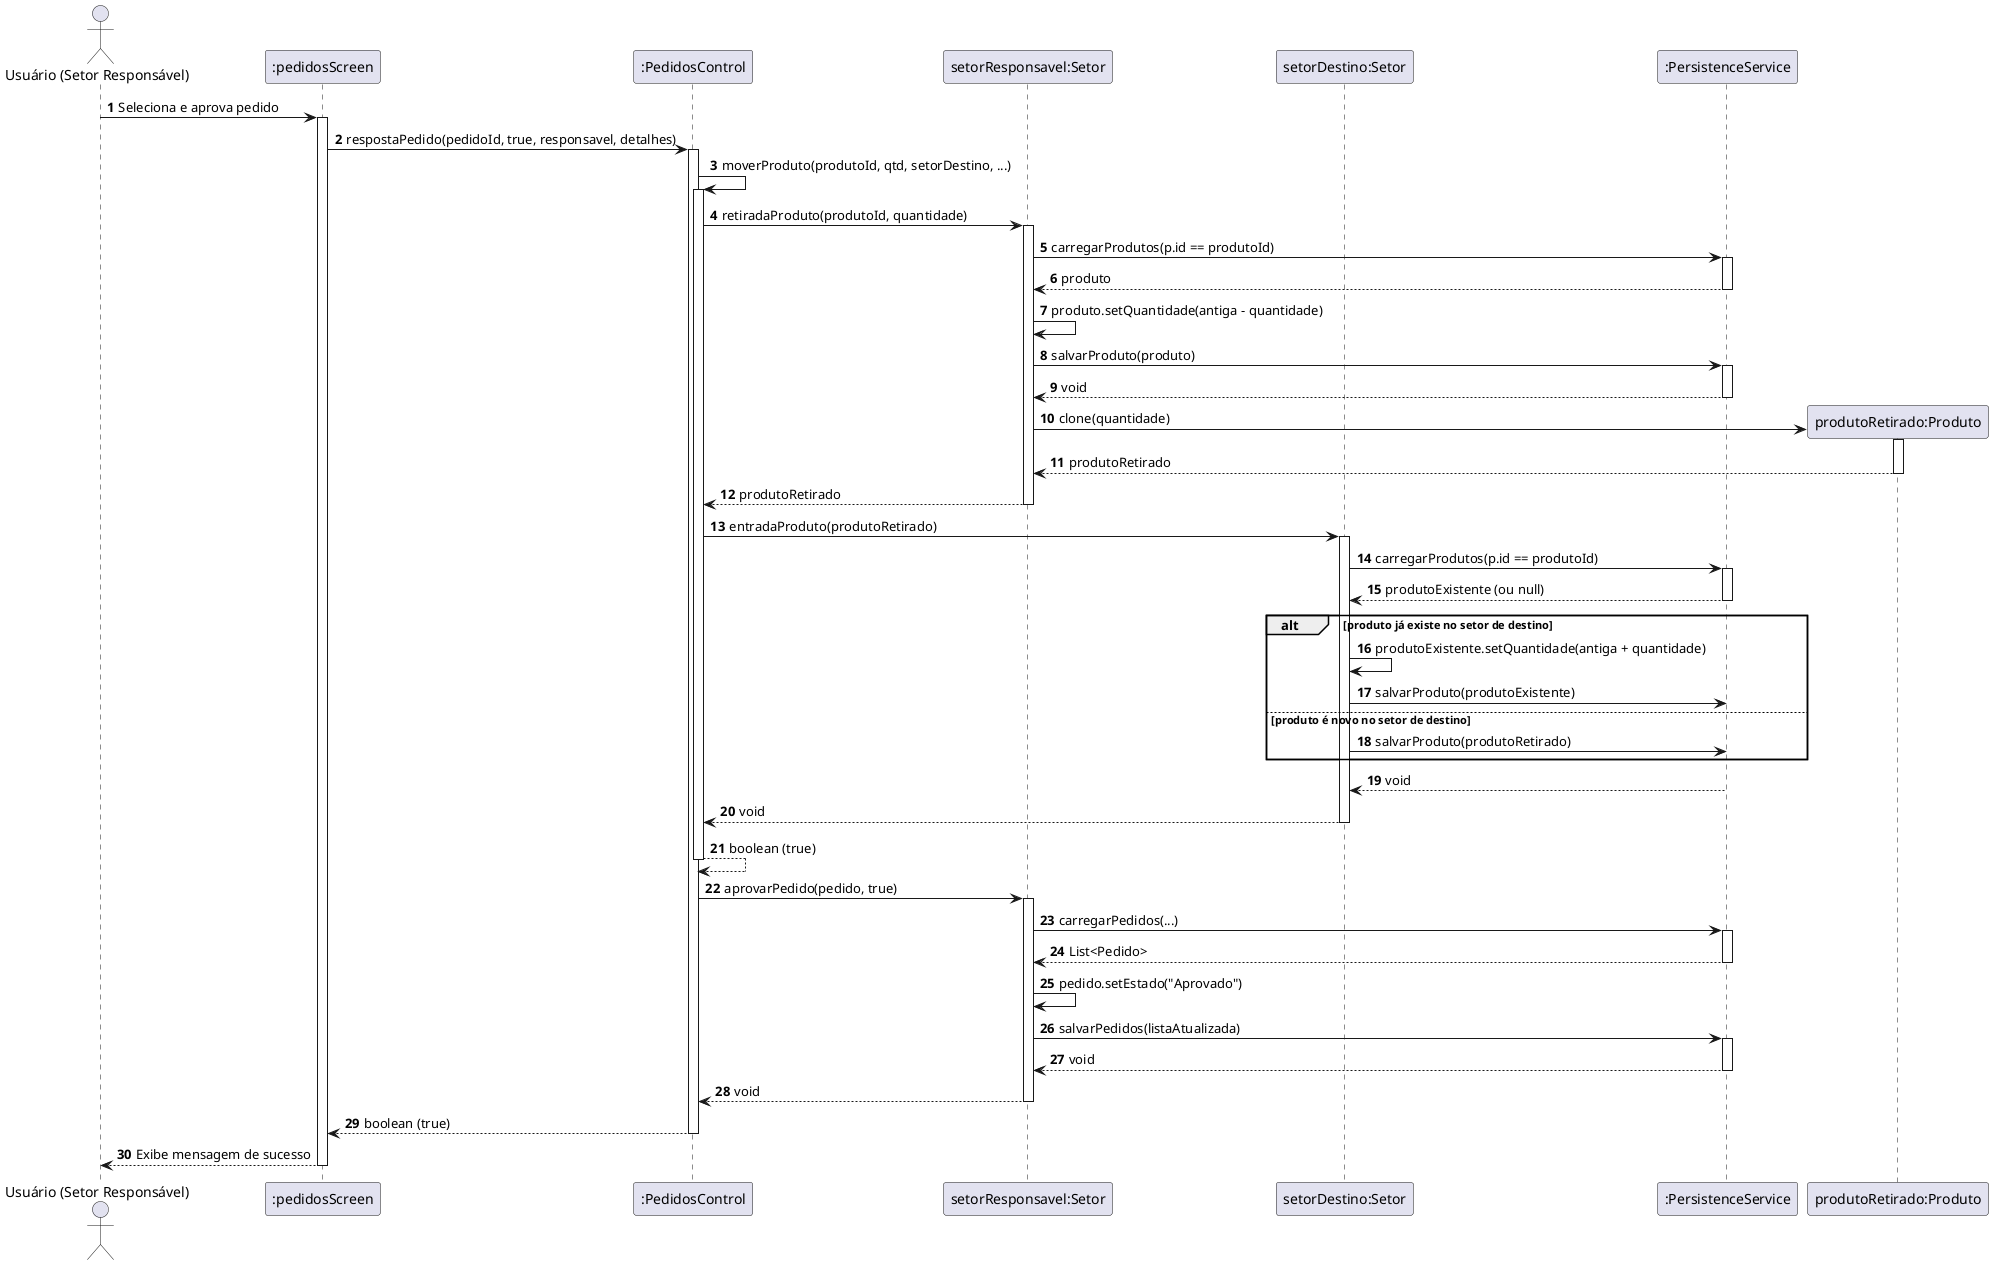 @startuml RetiradaProduto
actor "Usuário (Setor Responsável)" as User
participant ":pedidosScreen" as Screen
participant ":PedidosControl" as Control
participant "setorResponsavel:Setor" as SetorOrigem
participant "setorDestino:Setor" as SetorDestino
participant ":PersistenceService" as Persistence

autonumber

User -> Screen: Seleciona e aprova pedido
activate Screen

Screen -> Control: respostaPedido(pedidoId, true, responsavel, detalhes)
activate Control

Control -> Control: moverProduto(produtoId, qtd, setorDestino, ...)
activate Control

Control -> SetorOrigem: retiradaProduto(produtoId, quantidade)
activate SetorOrigem

SetorOrigem -> Persistence: carregarProdutos(p.id == produtoId)
activate Persistence
Persistence --> SetorOrigem: produto
deactivate Persistence

SetorOrigem -> SetorOrigem: produto.setQuantidade(antiga - quantidade)
SetorOrigem -> Persistence: salvarProduto(produto)
activate Persistence
Persistence --> SetorOrigem: void
deactivate Persistence

create "produtoRetirado:Produto" as ProdutoClone
SetorOrigem -> ProdutoClone: clone(quantidade)
activate ProdutoClone
ProdutoClone --> SetorOrigem: produtoRetirado
deactivate ProdutoClone

SetorOrigem --> Control: produtoRetirado
deactivate SetorOrigem

Control -> SetorDestino: entradaProduto(produtoRetirado)
activate SetorDestino

SetorDestino -> Persistence: carregarProdutos(p.id == produtoId)
activate Persistence
Persistence --> SetorDestino: produtoExistente (ou null)
deactivate Persistence

alt produto já existe no setor de destino
    SetorDestino -> SetorDestino: produtoExistente.setQuantidade(antiga + quantidade)
    SetorDestino -> Persistence: salvarProduto(produtoExistente)
else produto é novo no setor de destino
    SetorDestino -> Persistence: salvarProduto(produtoRetirado)
end
activate Persistence
Persistence --> SetorDestino: void
deactivate Persistence

SetorDestino --> Control: void
deactivate SetorDestino

Control --> Control: boolean (true)
deactivate Control

Control -> SetorOrigem: aprovarPedido(pedido, true)
activate SetorOrigem

SetorOrigem -> Persistence: carregarPedidos(...)
activate Persistence
Persistence --> SetorOrigem: List<Pedido>
deactivate Persistence

SetorOrigem -> SetorOrigem: pedido.setEstado("Aprovado")
SetorOrigem -> Persistence: salvarPedidos(listaAtualizada)
activate Persistence
Persistence --> SetorOrigem: void
deactivate Persistence

SetorOrigem --> Control: void
deactivate SetorOrigem

Control --> Screen: boolean (true)
deactivate Control

Screen --> User: Exibe mensagem de sucesso
deactivate Screen
@enduml